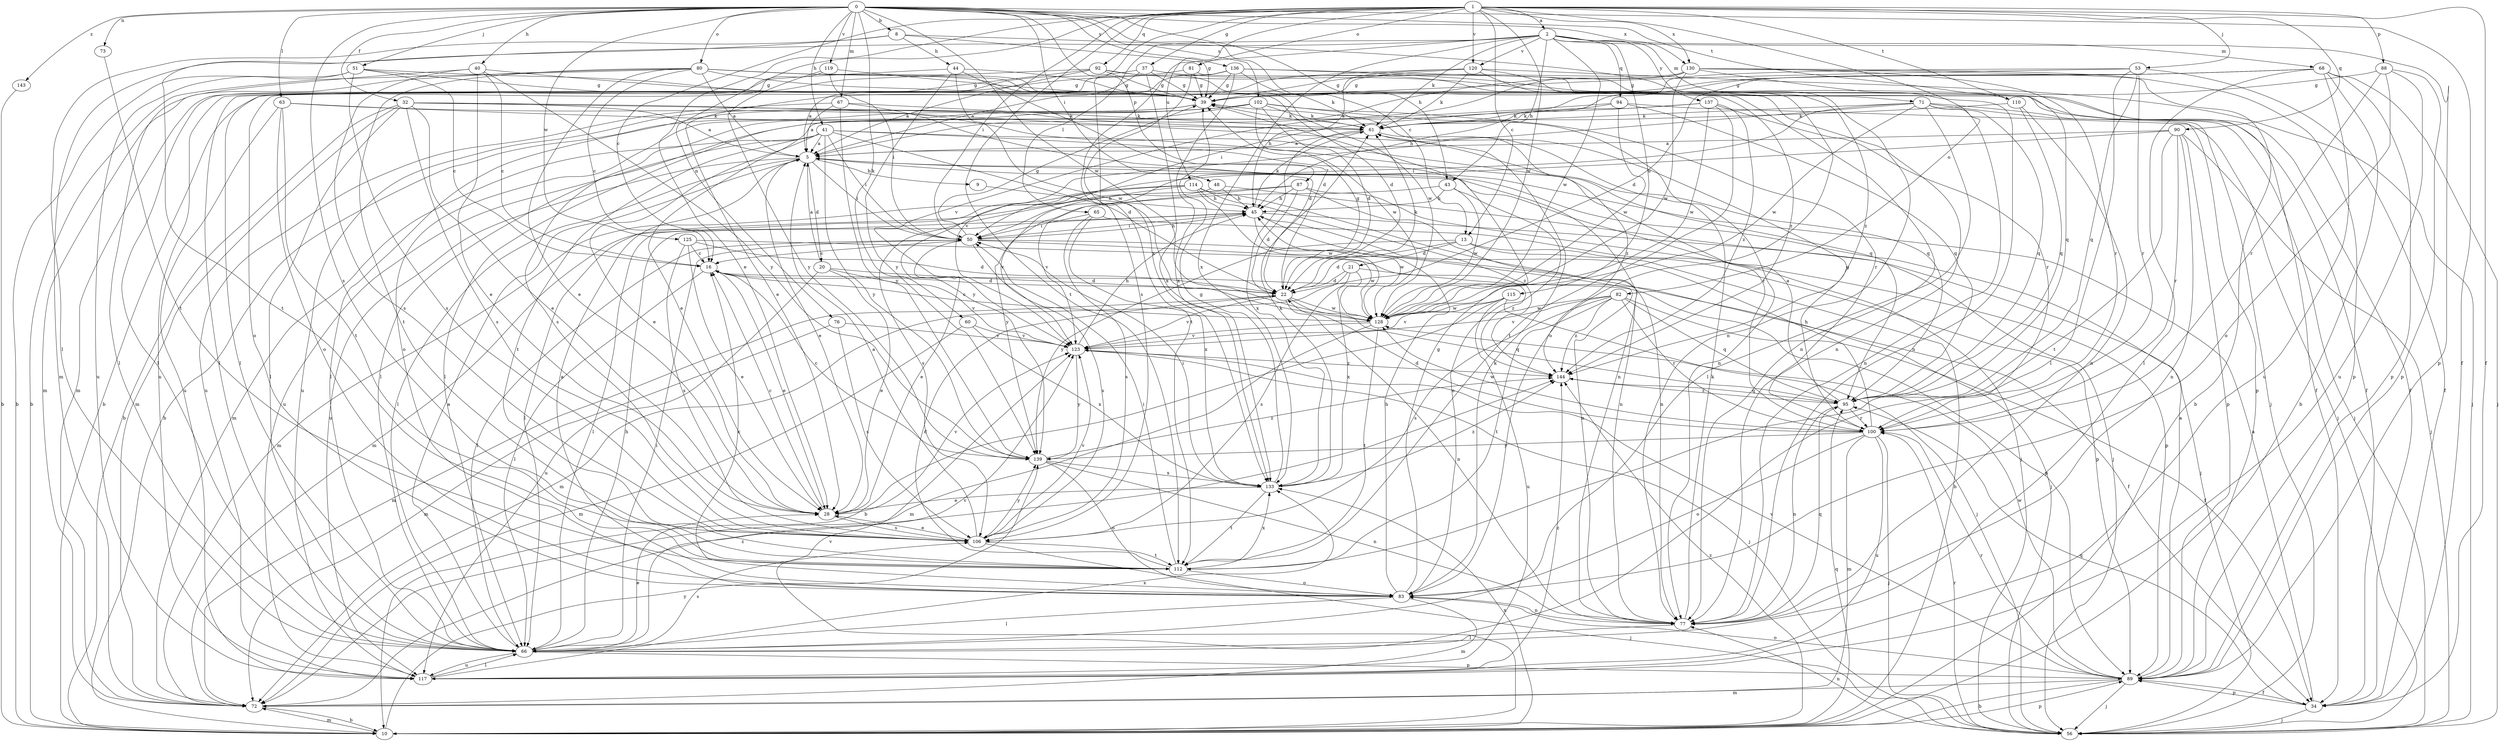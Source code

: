 strict digraph  {
0;
1;
2;
5;
8;
9;
10;
13;
16;
20;
21;
22;
28;
32;
34;
37;
39;
40;
41;
43;
44;
45;
48;
50;
51;
53;
56;
60;
61;
63;
65;
66;
67;
68;
71;
72;
73;
76;
77;
80;
81;
82;
83;
87;
88;
89;
90;
92;
94;
95;
100;
102;
106;
110;
112;
114;
115;
117;
119;
120;
123;
125;
128;
130;
133;
136;
137;
139;
143;
144;
0 -> 8  [label=b];
0 -> 13  [label=c];
0 -> 32  [label=f];
0 -> 34  [label=f];
0 -> 40  [label=h];
0 -> 41  [label=h];
0 -> 43  [label=h];
0 -> 48  [label=i];
0 -> 51  [label=j];
0 -> 60  [label=k];
0 -> 63  [label=l];
0 -> 67  [label=m];
0 -> 73  [label=n];
0 -> 80  [label=o];
0 -> 87  [label=p];
0 -> 102  [label=s];
0 -> 106  [label=s];
0 -> 110  [label=t];
0 -> 119  [label=v];
0 -> 125  [label=w];
0 -> 128  [label=w];
0 -> 130  [label=x];
0 -> 136  [label=y];
0 -> 143  [label=z];
1 -> 2  [label=a];
1 -> 13  [label=c];
1 -> 16  [label=c];
1 -> 28  [label=e];
1 -> 34  [label=f];
1 -> 37  [label=g];
1 -> 50  [label=i];
1 -> 53  [label=j];
1 -> 76  [label=n];
1 -> 81  [label=o];
1 -> 82  [label=o];
1 -> 88  [label=p];
1 -> 90  [label=q];
1 -> 92  [label=q];
1 -> 110  [label=t];
1 -> 112  [label=t];
1 -> 114  [label=u];
1 -> 120  [label=v];
1 -> 128  [label=w];
1 -> 130  [label=x];
1 -> 133  [label=x];
2 -> 43  [label=h];
2 -> 61  [label=k];
2 -> 65  [label=l];
2 -> 68  [label=m];
2 -> 71  [label=m];
2 -> 72  [label=m];
2 -> 89  [label=p];
2 -> 94  [label=q];
2 -> 106  [label=s];
2 -> 115  [label=u];
2 -> 120  [label=v];
2 -> 128  [label=w];
2 -> 133  [label=x];
2 -> 137  [label=y];
5 -> 9  [label=b];
5 -> 20  [label=d];
5 -> 28  [label=e];
5 -> 50  [label=i];
5 -> 66  [label=l];
5 -> 117  [label=u];
8 -> 39  [label=g];
8 -> 44  [label=h];
8 -> 66  [label=l];
8 -> 77  [label=n];
8 -> 112  [label=t];
9 -> 45  [label=h];
10 -> 72  [label=m];
10 -> 89  [label=p];
10 -> 95  [label=q];
10 -> 123  [label=v];
10 -> 133  [label=x];
10 -> 139  [label=y];
10 -> 144  [label=z];
13 -> 10  [label=b];
13 -> 21  [label=d];
13 -> 22  [label=d];
13 -> 89  [label=p];
13 -> 139  [label=y];
16 -> 22  [label=d];
16 -> 28  [label=e];
16 -> 66  [label=l];
16 -> 89  [label=p];
20 -> 5  [label=a];
20 -> 22  [label=d];
20 -> 28  [label=e];
20 -> 117  [label=u];
20 -> 123  [label=v];
21 -> 22  [label=d];
21 -> 34  [label=f];
21 -> 72  [label=m];
21 -> 106  [label=s];
21 -> 133  [label=x];
22 -> 39  [label=g];
22 -> 61  [label=k];
22 -> 72  [label=m];
22 -> 77  [label=n];
22 -> 95  [label=q];
22 -> 123  [label=v];
22 -> 128  [label=w];
28 -> 16  [label=c];
28 -> 106  [label=s];
28 -> 123  [label=v];
32 -> 5  [label=a];
32 -> 10  [label=b];
32 -> 28  [label=e];
32 -> 61  [label=k];
32 -> 66  [label=l];
32 -> 72  [label=m];
32 -> 95  [label=q];
32 -> 106  [label=s];
34 -> 5  [label=a];
34 -> 56  [label=j];
34 -> 89  [label=p];
34 -> 95  [label=q];
37 -> 5  [label=a];
37 -> 39  [label=g];
37 -> 66  [label=l];
37 -> 77  [label=n];
37 -> 133  [label=x];
39 -> 61  [label=k];
39 -> 66  [label=l];
39 -> 117  [label=u];
40 -> 16  [label=c];
40 -> 28  [label=e];
40 -> 39  [label=g];
40 -> 66  [label=l];
40 -> 106  [label=s];
40 -> 139  [label=y];
41 -> 5  [label=a];
41 -> 22  [label=d];
41 -> 28  [label=e];
41 -> 50  [label=i];
41 -> 72  [label=m];
41 -> 77  [label=n];
41 -> 100  [label=r];
41 -> 112  [label=t];
41 -> 117  [label=u];
41 -> 139  [label=y];
43 -> 45  [label=h];
43 -> 83  [label=o];
43 -> 128  [label=w];
43 -> 139  [label=y];
44 -> 22  [label=d];
44 -> 39  [label=g];
44 -> 72  [label=m];
44 -> 128  [label=w];
44 -> 139  [label=y];
45 -> 50  [label=i];
45 -> 56  [label=j];
45 -> 61  [label=k];
45 -> 66  [label=l];
45 -> 77  [label=n];
45 -> 128  [label=w];
48 -> 45  [label=h];
48 -> 56  [label=j];
48 -> 106  [label=s];
50 -> 16  [label=c];
50 -> 28  [label=e];
50 -> 39  [label=g];
50 -> 45  [label=h];
50 -> 56  [label=j];
50 -> 66  [label=l];
50 -> 106  [label=s];
50 -> 128  [label=w];
51 -> 10  [label=b];
51 -> 16  [label=c];
51 -> 39  [label=g];
51 -> 106  [label=s];
51 -> 117  [label=u];
51 -> 144  [label=z];
53 -> 34  [label=f];
53 -> 39  [label=g];
53 -> 50  [label=i];
53 -> 66  [label=l];
53 -> 95  [label=q];
53 -> 100  [label=r];
56 -> 77  [label=n];
56 -> 100  [label=r];
60 -> 72  [label=m];
60 -> 123  [label=v];
60 -> 133  [label=x];
61 -> 5  [label=a];
61 -> 133  [label=x];
61 -> 144  [label=z];
63 -> 61  [label=k];
63 -> 83  [label=o];
63 -> 95  [label=q];
63 -> 112  [label=t];
63 -> 117  [label=u];
65 -> 50  [label=i];
65 -> 89  [label=p];
65 -> 106  [label=s];
65 -> 133  [label=x];
66 -> 5  [label=a];
66 -> 28  [label=e];
66 -> 45  [label=h];
66 -> 50  [label=i];
66 -> 89  [label=p];
66 -> 106  [label=s];
66 -> 117  [label=u];
66 -> 123  [label=v];
67 -> 5  [label=a];
67 -> 22  [label=d];
67 -> 61  [label=k];
67 -> 117  [label=u];
67 -> 139  [label=y];
68 -> 10  [label=b];
68 -> 22  [label=d];
68 -> 39  [label=g];
68 -> 45  [label=h];
68 -> 56  [label=j];
68 -> 66  [label=l];
68 -> 89  [label=p];
68 -> 117  [label=u];
71 -> 50  [label=i];
71 -> 56  [label=j];
71 -> 61  [label=k];
71 -> 66  [label=l];
71 -> 77  [label=n];
71 -> 89  [label=p];
71 -> 95  [label=q];
71 -> 123  [label=v];
71 -> 128  [label=w];
72 -> 10  [label=b];
72 -> 144  [label=z];
73 -> 112  [label=t];
76 -> 72  [label=m];
76 -> 106  [label=s];
76 -> 123  [label=v];
77 -> 61  [label=k];
77 -> 66  [label=l];
77 -> 95  [label=q];
80 -> 5  [label=a];
80 -> 10  [label=b];
80 -> 16  [label=c];
80 -> 22  [label=d];
80 -> 28  [label=e];
80 -> 34  [label=f];
80 -> 39  [label=g];
80 -> 72  [label=m];
80 -> 77  [label=n];
80 -> 112  [label=t];
81 -> 10  [label=b];
81 -> 34  [label=f];
81 -> 39  [label=g];
81 -> 112  [label=t];
82 -> 34  [label=f];
82 -> 95  [label=q];
82 -> 100  [label=r];
82 -> 106  [label=s];
82 -> 112  [label=t];
82 -> 123  [label=v];
82 -> 128  [label=w];
82 -> 144  [label=z];
83 -> 5  [label=a];
83 -> 16  [label=c];
83 -> 39  [label=g];
83 -> 45  [label=h];
83 -> 61  [label=k];
83 -> 66  [label=l];
83 -> 72  [label=m];
83 -> 77  [label=n];
87 -> 22  [label=d];
87 -> 45  [label=h];
87 -> 56  [label=j];
87 -> 72  [label=m];
87 -> 77  [label=n];
87 -> 123  [label=v];
88 -> 39  [label=g];
88 -> 83  [label=o];
88 -> 89  [label=p];
88 -> 100  [label=r];
88 -> 117  [label=u];
89 -> 5  [label=a];
89 -> 10  [label=b];
89 -> 34  [label=f];
89 -> 56  [label=j];
89 -> 72  [label=m];
89 -> 83  [label=o];
89 -> 100  [label=r];
89 -> 123  [label=v];
89 -> 128  [label=w];
90 -> 5  [label=a];
90 -> 56  [label=j];
90 -> 77  [label=n];
90 -> 89  [label=p];
90 -> 100  [label=r];
90 -> 112  [label=t];
90 -> 139  [label=y];
92 -> 5  [label=a];
92 -> 39  [label=g];
92 -> 56  [label=j];
92 -> 66  [label=l];
92 -> 117  [label=u];
92 -> 128  [label=w];
94 -> 56  [label=j];
94 -> 61  [label=k];
94 -> 66  [label=l];
94 -> 95  [label=q];
94 -> 128  [label=w];
95 -> 5  [label=a];
95 -> 77  [label=n];
95 -> 100  [label=r];
95 -> 144  [label=z];
100 -> 22  [label=d];
100 -> 39  [label=g];
100 -> 45  [label=h];
100 -> 56  [label=j];
100 -> 72  [label=m];
100 -> 83  [label=o];
100 -> 117  [label=u];
100 -> 128  [label=w];
100 -> 139  [label=y];
102 -> 10  [label=b];
102 -> 22  [label=d];
102 -> 28  [label=e];
102 -> 61  [label=k];
102 -> 77  [label=n];
102 -> 83  [label=o];
102 -> 100  [label=r];
102 -> 106  [label=s];
102 -> 128  [label=w];
106 -> 5  [label=a];
106 -> 28  [label=e];
106 -> 56  [label=j];
106 -> 112  [label=t];
106 -> 123  [label=v];
106 -> 139  [label=y];
110 -> 61  [label=k];
110 -> 77  [label=n];
110 -> 95  [label=q];
112 -> 22  [label=d];
112 -> 50  [label=i];
112 -> 83  [label=o];
112 -> 133  [label=x];
114 -> 45  [label=h];
114 -> 66  [label=l];
114 -> 72  [label=m];
114 -> 77  [label=n];
114 -> 123  [label=v];
114 -> 128  [label=w];
114 -> 144  [label=z];
115 -> 10  [label=b];
115 -> 56  [label=j];
115 -> 117  [label=u];
115 -> 123  [label=v];
115 -> 128  [label=w];
117 -> 66  [label=l];
117 -> 133  [label=x];
117 -> 144  [label=z];
119 -> 39  [label=g];
119 -> 50  [label=i];
119 -> 66  [label=l];
119 -> 139  [label=y];
120 -> 28  [label=e];
120 -> 39  [label=g];
120 -> 45  [label=h];
120 -> 56  [label=j];
120 -> 61  [label=k];
120 -> 83  [label=o];
120 -> 144  [label=z];
123 -> 45  [label=h];
123 -> 56  [label=j];
123 -> 139  [label=y];
123 -> 144  [label=z];
125 -> 16  [label=c];
125 -> 22  [label=d];
125 -> 28  [label=e];
125 -> 106  [label=s];
125 -> 144  [label=z];
128 -> 16  [label=c];
128 -> 72  [label=m];
128 -> 112  [label=t];
128 -> 123  [label=v];
130 -> 5  [label=a];
130 -> 10  [label=b];
130 -> 39  [label=g];
130 -> 77  [label=n];
130 -> 89  [label=p];
130 -> 100  [label=r];
130 -> 123  [label=v];
130 -> 128  [label=w];
133 -> 28  [label=e];
133 -> 39  [label=g];
133 -> 50  [label=i];
133 -> 61  [label=k];
133 -> 112  [label=t];
133 -> 144  [label=z];
136 -> 5  [label=a];
136 -> 34  [label=f];
136 -> 39  [label=g];
136 -> 61  [label=k];
136 -> 83  [label=o];
136 -> 95  [label=q];
136 -> 133  [label=x];
137 -> 61  [label=k];
137 -> 66  [label=l];
137 -> 100  [label=r];
137 -> 112  [label=t];
137 -> 128  [label=w];
137 -> 144  [label=z];
139 -> 16  [label=c];
139 -> 77  [label=n];
139 -> 83  [label=o];
139 -> 133  [label=x];
139 -> 144  [label=z];
143 -> 10  [label=b];
144 -> 95  [label=q];
}
